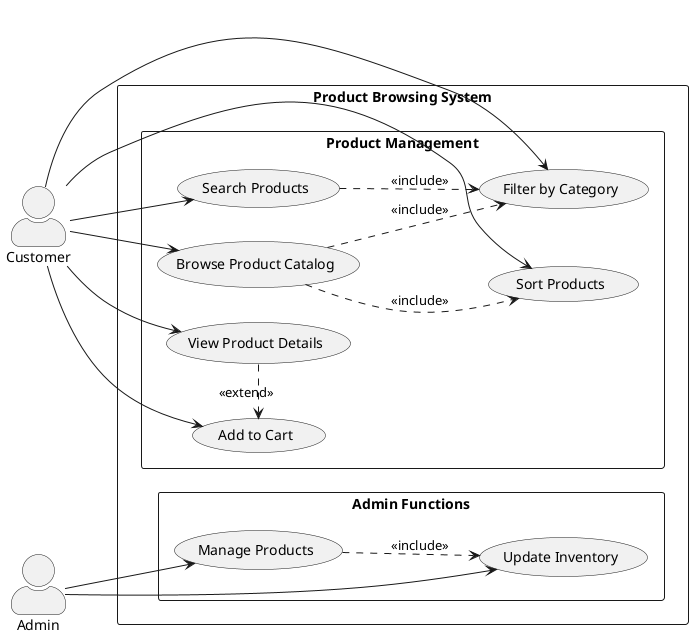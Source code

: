 @startuml Product Browsing Use Cases

skinparam actorStyle awesome
skinparam packageStyle rectangle
skinparam usecaseStyle roundedBox

left to right direction

actor Customer as customer
actor "Admin" as admin

rectangle "Product Browsing System" {
    package "Product Management" {
        usecase "Browse Product Catalog" as browse
        usecase "Search Products" as search
        usecase "Filter by Category" as filter
        usecase "Sort Products" as sort
        usecase "View Product Details" as details
        usecase "Add to Cart" as addCart
    }

    package "Admin Functions" {
        usecase "Manage Products" as manage
        usecase "Update Inventory" as inventory
    }
}

' Customer interactions
customer --> browse
customer --> search
customer --> filter
customer --> sort
customer --> details
customer --> addCart

' Admin interactions
admin --> manage
admin --> inventory

' Include relationships
browse ..> filter : <<include>>
browse ..> sort : <<include>>
search ..> filter : <<include>>
manage ..> inventory : <<include>>

' Extend relationships
details .> addCart : <<extend>>

' Notes
' note right of browse
'   Displays paginated product grid
'   with basic product information
' end note

' note right of search
'   Supports searching by name,
'   brand, and description
' end note

' note right of filter
'   Filters products by category
'   and other attributes
' end note

@enduml